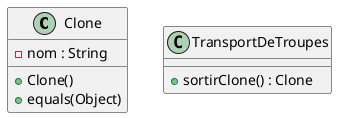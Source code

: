 @startuml Todo

class Clone {
    - nom : String
    + Clone()
    + equals(Object)
}

class TransportDeTroupes {
    + sortirClone() : Clone
}

@enduml